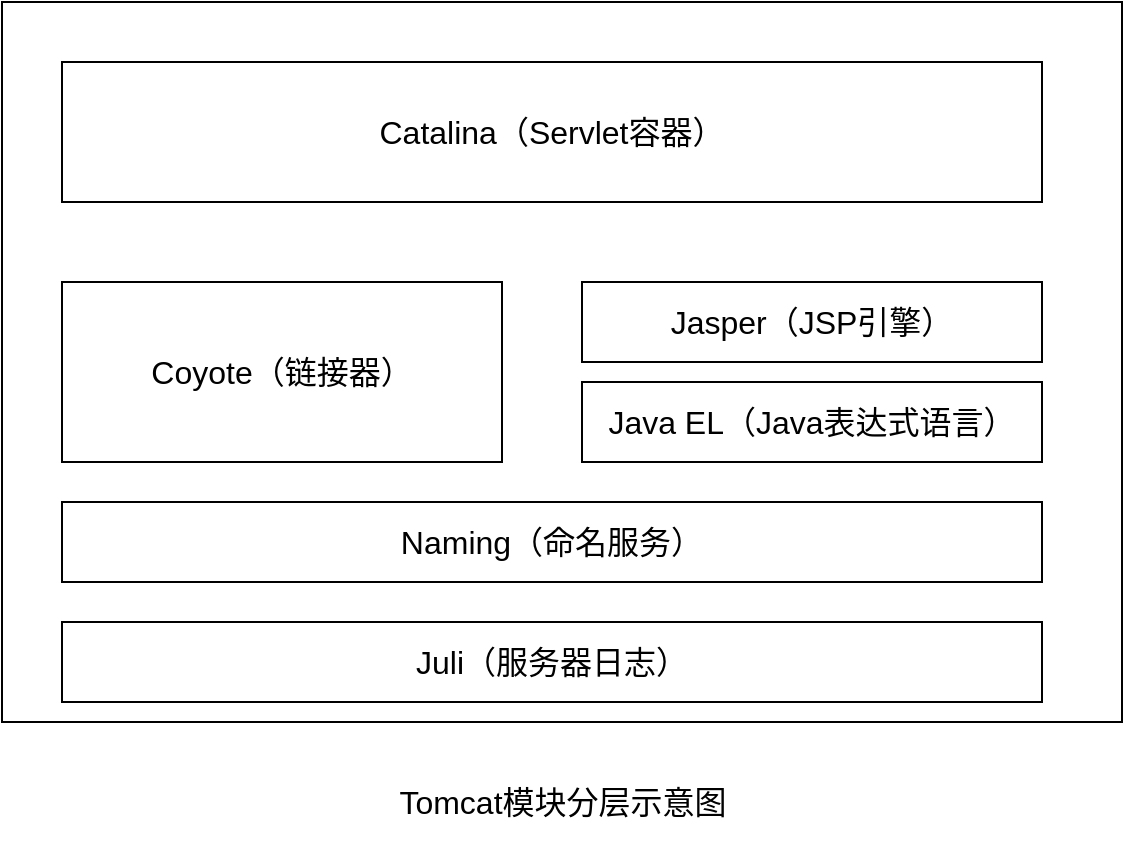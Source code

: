 <mxfile version="14.5.10" type="github">
  <diagram id="Q1nnBojbAKW1YMEKZS95" name="第 1 页">
    <mxGraphModel dx="987" dy="613" grid="0" gridSize="10" guides="1" tooltips="1" connect="1" arrows="1" fold="1" page="1" pageScale="1" pageWidth="9900" pageHeight="9900" math="0" shadow="0">
      <root>
        <mxCell id="0" />
        <mxCell id="1" parent="0" />
        <mxCell id="8CPUwBBA0BR5vAu6gGLS-1" value="" style="rounded=0;whiteSpace=wrap;html=1;fontSize=16;" vertex="1" parent="1">
          <mxGeometry x="200" y="120" width="560" height="360" as="geometry" />
        </mxCell>
        <mxCell id="8CPUwBBA0BR5vAu6gGLS-2" value="Catalina（Servlet容器）" style="rounded=0;whiteSpace=wrap;html=1;fontSize=16;" vertex="1" parent="1">
          <mxGeometry x="230" y="150" width="490" height="70" as="geometry" />
        </mxCell>
        <mxCell id="8CPUwBBA0BR5vAu6gGLS-3" value="Coyote（链接器）" style="rounded=0;whiteSpace=wrap;html=1;fontSize=16;" vertex="1" parent="1">
          <mxGeometry x="230" y="260" width="220" height="90" as="geometry" />
        </mxCell>
        <mxCell id="8CPUwBBA0BR5vAu6gGLS-4" value="Jasper（JSP引擎）" style="rounded=0;whiteSpace=wrap;html=1;fontSize=16;" vertex="1" parent="1">
          <mxGeometry x="490" y="260" width="230" height="40" as="geometry" />
        </mxCell>
        <mxCell id="8CPUwBBA0BR5vAu6gGLS-5" value="Java EL（Java表达式语言）" style="rounded=0;whiteSpace=wrap;html=1;fontSize=16;" vertex="1" parent="1">
          <mxGeometry x="490" y="310" width="230" height="40" as="geometry" />
        </mxCell>
        <mxCell id="8CPUwBBA0BR5vAu6gGLS-6" value="Naming（命名服务）" style="rounded=0;whiteSpace=wrap;html=1;fontSize=16;" vertex="1" parent="1">
          <mxGeometry x="230" y="370" width="490" height="40" as="geometry" />
        </mxCell>
        <mxCell id="8CPUwBBA0BR5vAu6gGLS-7" value="Juli（服务器日志）" style="rounded=0;whiteSpace=wrap;html=1;fontSize=16;" vertex="1" parent="1">
          <mxGeometry x="230" y="430" width="490" height="40" as="geometry" />
        </mxCell>
        <mxCell id="8CPUwBBA0BR5vAu6gGLS-8" value="Tomcat模块分层示意图" style="text;html=1;strokeColor=none;fillColor=none;align=center;verticalAlign=middle;whiteSpace=wrap;rounded=0;fontSize=16;" vertex="1" parent="1">
          <mxGeometry x="387.5" y="500" width="185" height="40" as="geometry" />
        </mxCell>
      </root>
    </mxGraphModel>
  </diagram>
</mxfile>
